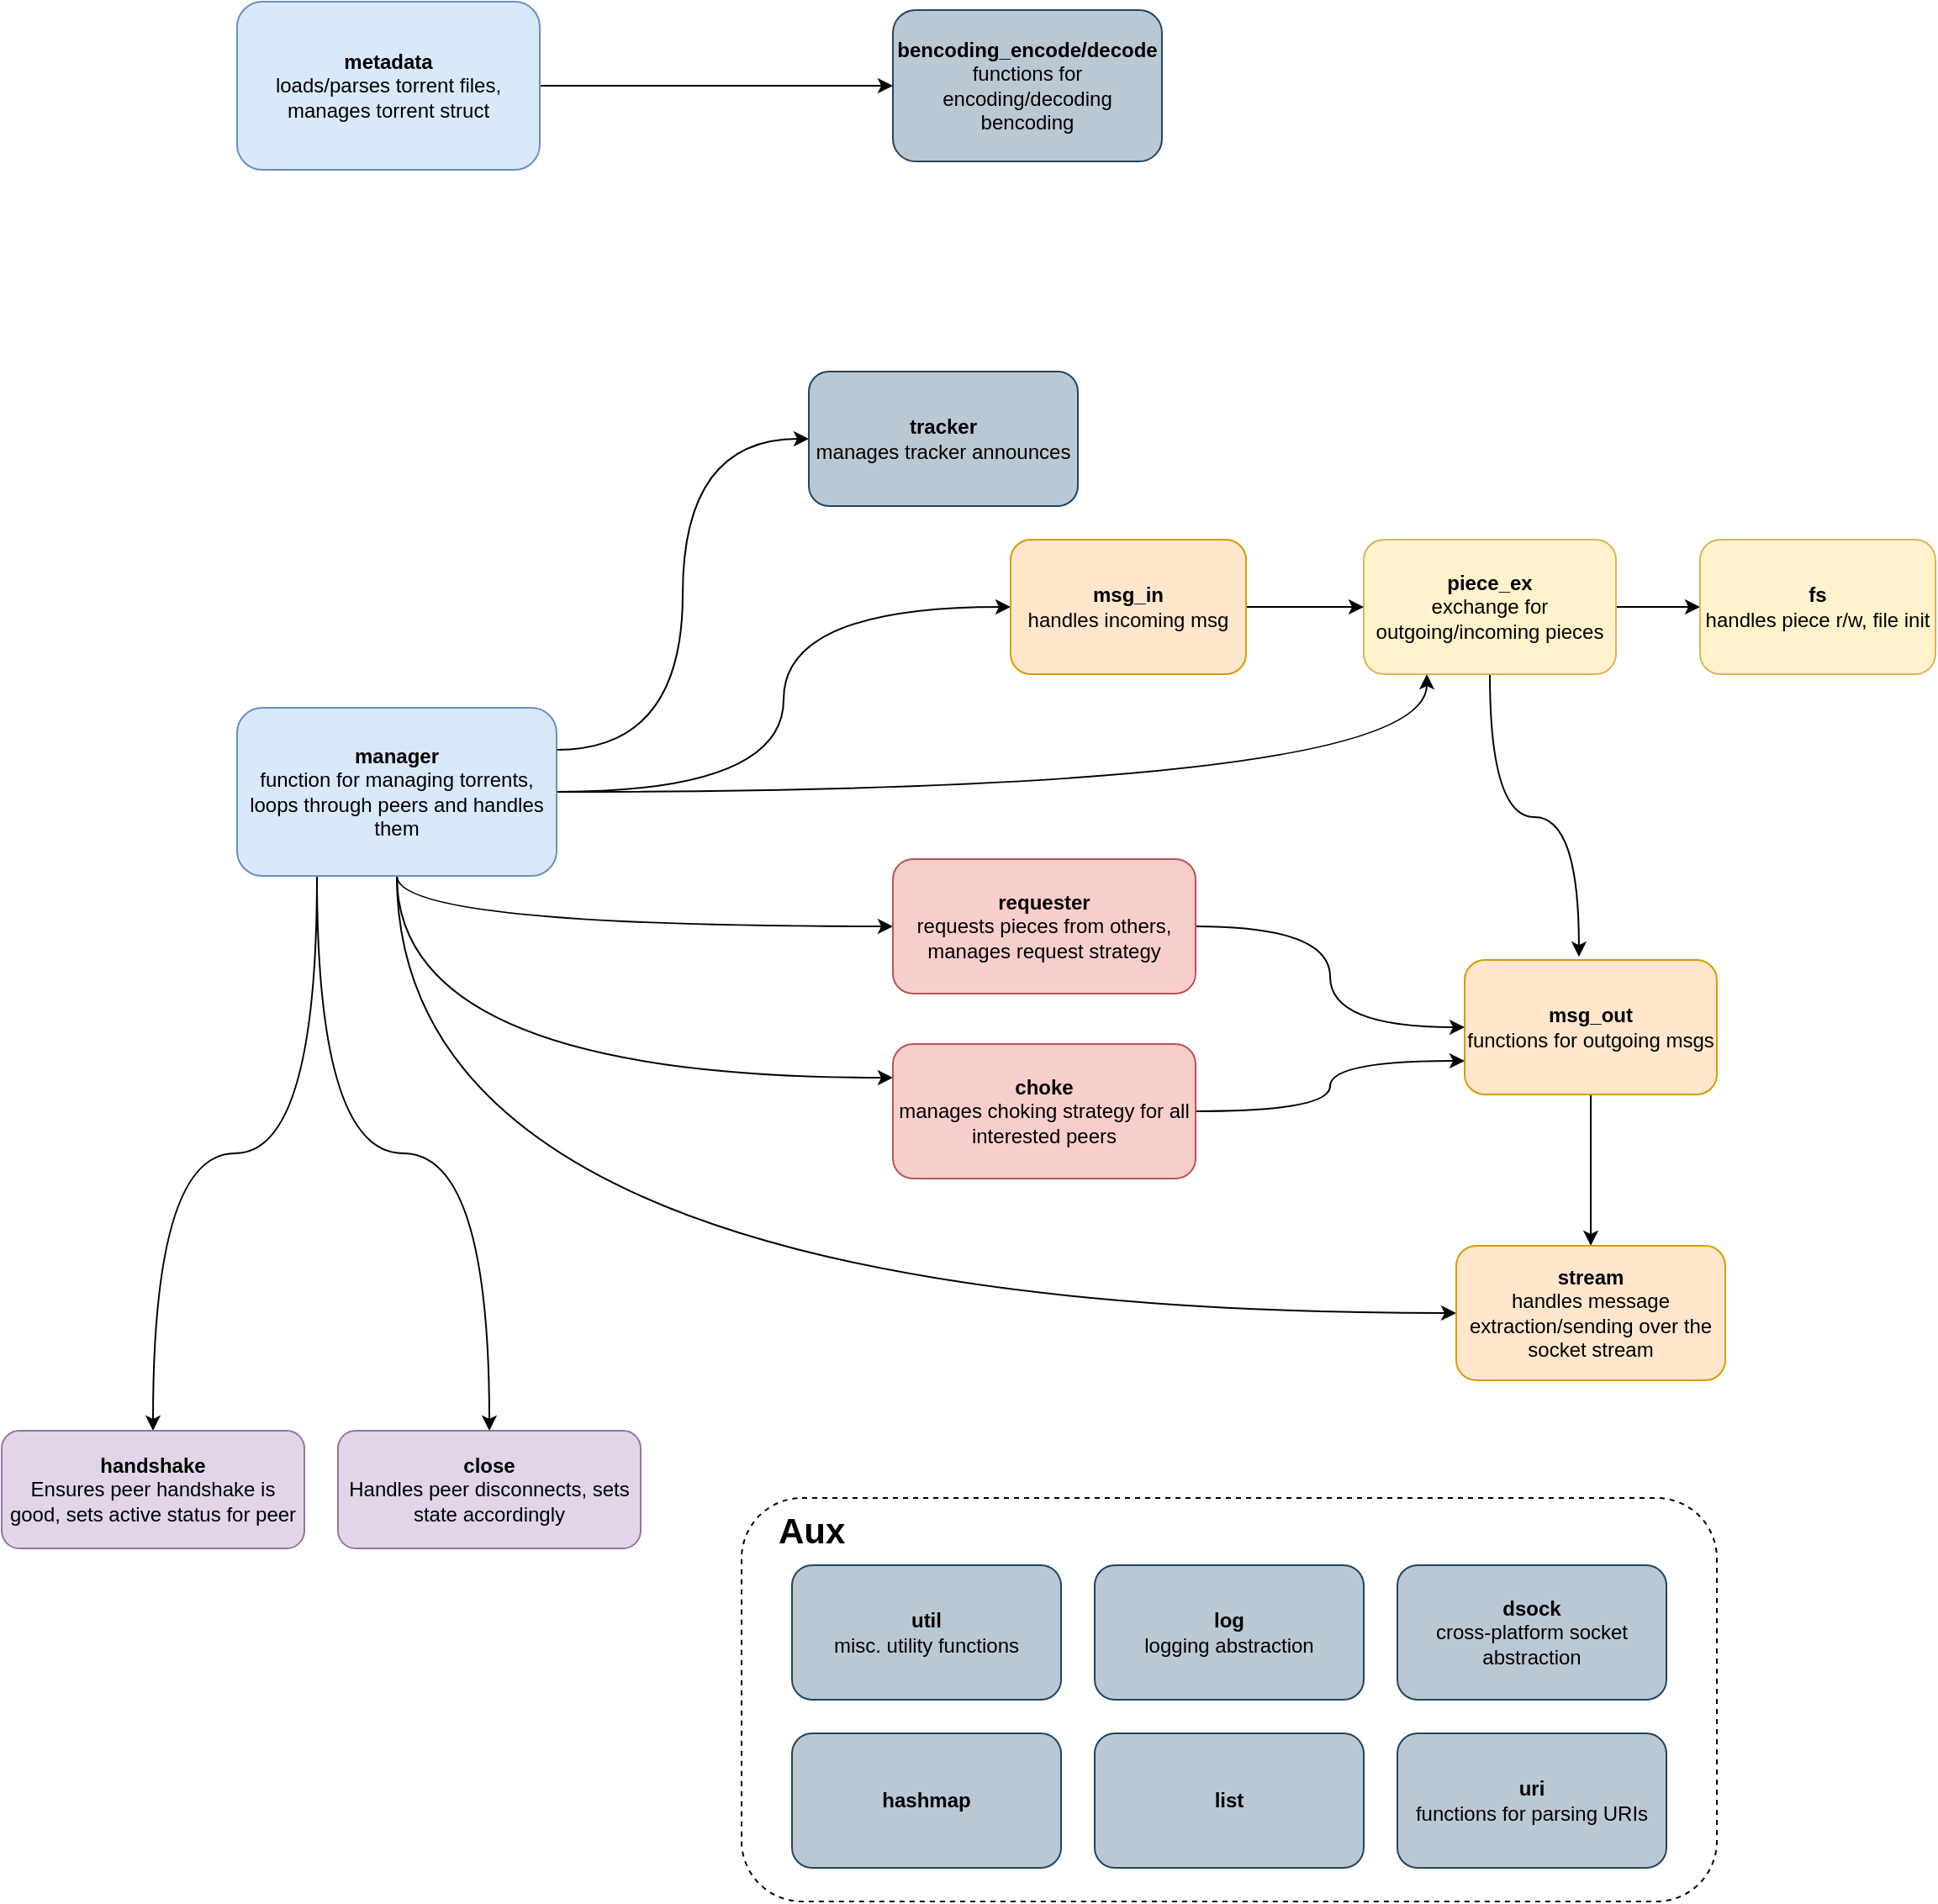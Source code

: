 <mxfile version="12.6.5" type="device"><diagram id="G88jtHUc8Qgc-hVZ2ZhV" name="Page-1"><mxGraphModel dx="2235" dy="1949" grid="1" gridSize="10" guides="1" tooltips="1" connect="1" arrows="1" fold="1" page="1" pageScale="1" pageWidth="850" pageHeight="1100" math="0" shadow="0"><root><mxCell id="0"/><mxCell id="1" parent="0"/><mxCell id="hsw60wnKdfUEq1B0rp3F-13" style="edgeStyle=orthogonalEdgeStyle;rounded=0;orthogonalLoop=1;jettySize=auto;html=1;exitX=1;exitY=0.5;exitDx=0;exitDy=0;entryX=0;entryY=0.5;entryDx=0;entryDy=0;" parent="1" source="hsw60wnKdfUEq1B0rp3F-1" target="hsw60wnKdfUEq1B0rp3F-4" edge="1"><mxGeometry relative="1" as="geometry"><Array as="points"><mxPoint x="110" y="20"/><mxPoint x="110" y="20"/></Array></mxGeometry></mxCell><mxCell id="hsw60wnKdfUEq1B0rp3F-1" value="&lt;b&gt;metadata&lt;/b&gt;&lt;br&gt;loads/parses torrent files, manages torrent struct" style="rounded=1;whiteSpace=wrap;html=1;fillColor=#dae8fc;strokeColor=#6c8ebf;" parent="1" vertex="1"><mxGeometry x="-170" y="-30" width="180" height="100" as="geometry"/></mxCell><mxCell id="hsw60wnKdfUEq1B0rp3F-10" style="edgeStyle=orthogonalEdgeStyle;rounded=0;orthogonalLoop=1;jettySize=auto;html=1;exitX=1;exitY=0.5;exitDx=0;exitDy=0;entryX=0;entryY=0.5;entryDx=0;entryDy=0;" parent="1" source="hsw60wnKdfUEq1B0rp3F-2" target="hsw60wnKdfUEq1B0rp3F-5" edge="1"><mxGeometry relative="1" as="geometry"/></mxCell><mxCell id="hsw60wnKdfUEq1B0rp3F-26" style="edgeStyle=orthogonalEdgeStyle;orthogonalLoop=1;jettySize=auto;html=1;exitX=0.5;exitY=1;exitDx=0;exitDy=0;entryX=0.453;entryY=-0.024;entryDx=0;entryDy=0;entryPerimeter=0;curved=1;" parent="1" source="hsw60wnKdfUEq1B0rp3F-2" target="hsw60wnKdfUEq1B0rp3F-11" edge="1"><mxGeometry relative="1" as="geometry"/></mxCell><mxCell id="hsw60wnKdfUEq1B0rp3F-2" value="&lt;b&gt;piece_ex&lt;/b&gt;&lt;br&gt;exchange for outgoing/incoming pieces" style="rounded=1;whiteSpace=wrap;html=1;fillColor=#fff2cc;strokeColor=#d6b656;" parent="1" vertex="1"><mxGeometry x="500" y="290" width="150" height="80" as="geometry"/></mxCell><mxCell id="hsw60wnKdfUEq1B0rp3F-14" style="edgeStyle=orthogonalEdgeStyle;orthogonalLoop=1;jettySize=auto;html=1;exitX=1;exitY=0.5;exitDx=0;exitDy=0;entryX=0;entryY=0.5;entryDx=0;entryDy=0;curved=1;" parent="1" source="hsw60wnKdfUEq1B0rp3F-3" target="hsw60wnKdfUEq1B0rp3F-6" edge="1"><mxGeometry relative="1" as="geometry"/></mxCell><mxCell id="hsw60wnKdfUEq1B0rp3F-27" style="edgeStyle=orthogonalEdgeStyle;orthogonalLoop=1;jettySize=auto;html=1;entryX=0.25;entryY=1;entryDx=0;entryDy=0;curved=1;" parent="1" source="hsw60wnKdfUEq1B0rp3F-3" target="hsw60wnKdfUEq1B0rp3F-2" edge="1"><mxGeometry relative="1" as="geometry"/></mxCell><mxCell id="hsw60wnKdfUEq1B0rp3F-29" style="edgeStyle=orthogonalEdgeStyle;orthogonalLoop=1;jettySize=auto;html=1;exitX=0.5;exitY=1;exitDx=0;exitDy=0;entryX=0;entryY=0.5;entryDx=0;entryDy=0;curved=1;" parent="1" source="hsw60wnKdfUEq1B0rp3F-3" target="hsw60wnKdfUEq1B0rp3F-28" edge="1"><mxGeometry relative="1" as="geometry"/></mxCell><mxCell id="2rkeuLy_s7UfR-Fh_WL8-1" style="edgeStyle=orthogonalEdgeStyle;curved=1;orthogonalLoop=1;jettySize=auto;html=1;exitX=0.25;exitY=1;exitDx=0;exitDy=0;" edge="1" parent="1" source="hsw60wnKdfUEq1B0rp3F-3" target="hsw60wnKdfUEq1B0rp3F-31"><mxGeometry relative="1" as="geometry"/></mxCell><mxCell id="2rkeuLy_s7UfR-Fh_WL8-3" style="edgeStyle=orthogonalEdgeStyle;curved=1;orthogonalLoop=1;jettySize=auto;html=1;exitX=0.25;exitY=1;exitDx=0;exitDy=0;entryX=0.5;entryY=0;entryDx=0;entryDy=0;" edge="1" parent="1" source="hsw60wnKdfUEq1B0rp3F-3" target="2rkeuLy_s7UfR-Fh_WL8-2"><mxGeometry relative="1" as="geometry"/></mxCell><mxCell id="2rkeuLy_s7UfR-Fh_WL8-5" style="edgeStyle=orthogonalEdgeStyle;curved=1;orthogonalLoop=1;jettySize=auto;html=1;exitX=0.5;exitY=1;exitDx=0;exitDy=0;entryX=0;entryY=0.25;entryDx=0;entryDy=0;" edge="1" parent="1" source="hsw60wnKdfUEq1B0rp3F-3" target="2rkeuLy_s7UfR-Fh_WL8-4"><mxGeometry relative="1" as="geometry"/></mxCell><mxCell id="2rkeuLy_s7UfR-Fh_WL8-11" style="edgeStyle=orthogonalEdgeStyle;curved=1;orthogonalLoop=1;jettySize=auto;html=1;exitX=0.5;exitY=1;exitDx=0;exitDy=0;entryX=0;entryY=0.5;entryDx=0;entryDy=0;" edge="1" parent="1" source="hsw60wnKdfUEq1B0rp3F-3" target="2rkeuLy_s7UfR-Fh_WL8-7"><mxGeometry relative="1" as="geometry"/></mxCell><mxCell id="2rkeuLy_s7UfR-Fh_WL8-18" style="edgeStyle=orthogonalEdgeStyle;curved=1;orthogonalLoop=1;jettySize=auto;html=1;exitX=1;exitY=0.25;exitDx=0;exitDy=0;entryX=0;entryY=0.5;entryDx=0;entryDy=0;" edge="1" parent="1" source="hsw60wnKdfUEq1B0rp3F-3" target="2rkeuLy_s7UfR-Fh_WL8-19"><mxGeometry relative="1" as="geometry"><mxPoint x="120" y="250" as="targetPoint"/></mxGeometry></mxCell><mxCell id="hsw60wnKdfUEq1B0rp3F-3" value="&lt;b&gt;manager&lt;/b&gt;&lt;br&gt;function for managing torrents,&lt;br&gt;loops through peers and handles them" style="rounded=1;whiteSpace=wrap;html=1;fillColor=#dae8fc;strokeColor=#6c8ebf;" parent="1" vertex="1"><mxGeometry x="-170" y="390" width="190" height="100" as="geometry"/></mxCell><mxCell id="hsw60wnKdfUEq1B0rp3F-4" value="&lt;b&gt;bencoding_encode/decode&lt;/b&gt;&lt;br&gt;functions for encoding/decoding bencoding" style="rounded=1;whiteSpace=wrap;html=1;fillColor=#bac8d3;strokeColor=#23445d;" parent="1" vertex="1"><mxGeometry x="220" y="-25" width="160" height="90" as="geometry"/></mxCell><mxCell id="hsw60wnKdfUEq1B0rp3F-5" value="&lt;b&gt;fs&lt;/b&gt;&lt;br&gt;handles piece r/w, file init" style="rounded=1;whiteSpace=wrap;html=1;fillColor=#fff2cc;strokeColor=#d6b656;" parent="1" vertex="1"><mxGeometry x="700" y="290" width="140" height="80" as="geometry"/></mxCell><mxCell id="hsw60wnKdfUEq1B0rp3F-9" style="edgeStyle=orthogonalEdgeStyle;rounded=0;orthogonalLoop=1;jettySize=auto;html=1;exitX=1;exitY=0.5;exitDx=0;exitDy=0;" parent="1" source="hsw60wnKdfUEq1B0rp3F-6" target="hsw60wnKdfUEq1B0rp3F-2" edge="1"><mxGeometry relative="1" as="geometry"/></mxCell><mxCell id="hsw60wnKdfUEq1B0rp3F-6" value="&lt;b&gt;msg_in&lt;/b&gt;&lt;br&gt;handles incoming msg" style="rounded=1;whiteSpace=wrap;html=1;fillColor=#ffe6cc;strokeColor=#d79b00;" parent="1" vertex="1"><mxGeometry x="290" y="290" width="140" height="80" as="geometry"/></mxCell><mxCell id="2rkeuLy_s7UfR-Fh_WL8-8" style="edgeStyle=orthogonalEdgeStyle;curved=1;orthogonalLoop=1;jettySize=auto;html=1;entryX=0.5;entryY=0;entryDx=0;entryDy=0;" edge="1" parent="1" source="hsw60wnKdfUEq1B0rp3F-11" target="2rkeuLy_s7UfR-Fh_WL8-7"><mxGeometry relative="1" as="geometry"/></mxCell><mxCell id="hsw60wnKdfUEq1B0rp3F-11" value="&lt;b&gt;msg_out&lt;br&gt;&lt;/b&gt;functions for outgoing msgs&lt;b&gt;&lt;br&gt;&lt;/b&gt;" style="rounded=1;whiteSpace=wrap;html=1;fillColor=#ffe6cc;strokeColor=#d79b00;" parent="1" vertex="1"><mxGeometry x="560" y="540" width="150" height="80" as="geometry"/></mxCell><mxCell id="hsw60wnKdfUEq1B0rp3F-30" style="edgeStyle=orthogonalEdgeStyle;orthogonalLoop=1;jettySize=auto;html=1;exitX=1;exitY=0.5;exitDx=0;exitDy=0;entryX=0;entryY=0.5;entryDx=0;entryDy=0;curved=1;" parent="1" source="hsw60wnKdfUEq1B0rp3F-28" target="hsw60wnKdfUEq1B0rp3F-11" edge="1"><mxGeometry relative="1" as="geometry"/></mxCell><mxCell id="hsw60wnKdfUEq1B0rp3F-28" value="&lt;b&gt;requester&lt;/b&gt;&lt;br&gt;requests pieces from others, manages request strategy" style="rounded=1;whiteSpace=wrap;html=1;fillColor=#f8cecc;strokeColor=#b85450;" parent="1" vertex="1"><mxGeometry x="220" y="480" width="180" height="80" as="geometry"/></mxCell><mxCell id="hsw60wnKdfUEq1B0rp3F-31" value="&lt;b&gt;handshake&lt;/b&gt;&lt;br&gt;Ensures peer handshake is good, sets active status for peer" style="rounded=1;whiteSpace=wrap;html=1;fillColor=#e1d5e7;strokeColor=#9673a6;" parent="1" vertex="1"><mxGeometry x="-310" y="820" width="180" height="70" as="geometry"/></mxCell><mxCell id="2rkeuLy_s7UfR-Fh_WL8-2" value="&lt;b&gt;close&lt;/b&gt;&lt;br&gt;Handles peer disconnects, sets state accordingly" style="rounded=1;whiteSpace=wrap;html=1;fillColor=#e1d5e7;strokeColor=#9673a6;" vertex="1" parent="1"><mxGeometry x="-110" y="820" width="180" height="70" as="geometry"/></mxCell><mxCell id="2rkeuLy_s7UfR-Fh_WL8-6" style="edgeStyle=orthogonalEdgeStyle;curved=1;orthogonalLoop=1;jettySize=auto;html=1;exitX=1;exitY=0.5;exitDx=0;exitDy=0;entryX=0;entryY=0.75;entryDx=0;entryDy=0;" edge="1" parent="1" source="2rkeuLy_s7UfR-Fh_WL8-4" target="hsw60wnKdfUEq1B0rp3F-11"><mxGeometry relative="1" as="geometry"/></mxCell><mxCell id="2rkeuLy_s7UfR-Fh_WL8-4" value="&lt;b&gt;choke&lt;/b&gt;&lt;br&gt;manages choking strategy for all interested peers" style="rounded=1;whiteSpace=wrap;html=1;fillColor=#f8cecc;strokeColor=#b85450;" vertex="1" parent="1"><mxGeometry x="220" y="590" width="180" height="80" as="geometry"/></mxCell><mxCell id="2rkeuLy_s7UfR-Fh_WL8-7" value="&lt;b&gt;stream&lt;/b&gt;&lt;br&gt;handles message extraction/sending over the socket stream" style="rounded=1;whiteSpace=wrap;html=1;fillColor=#ffe6cc;strokeColor=#d79b00;" vertex="1" parent="1"><mxGeometry x="555" y="710" width="160" height="80" as="geometry"/></mxCell><mxCell id="2rkeuLy_s7UfR-Fh_WL8-12" value="&amp;nbsp; &amp;nbsp; &amp;nbsp;&amp;nbsp;&lt;font style=&quot;font-size: 21px&quot;&gt;&lt;b&gt;Aux&lt;/b&gt;&lt;/font&gt;" style="rounded=1;whiteSpace=wrap;html=1;dashed=1;verticalAlign=top;align=left;" vertex="1" parent="1"><mxGeometry x="130" y="860" width="580" height="240" as="geometry"/></mxCell><mxCell id="2rkeuLy_s7UfR-Fh_WL8-13" value="&lt;b&gt;util&lt;/b&gt;&lt;br&gt;misc. utility functions" style="rounded=1;whiteSpace=wrap;html=1;align=center;fillColor=#bac8d3;strokeColor=#23445d;" vertex="1" parent="1"><mxGeometry x="160" y="900" width="160" height="80" as="geometry"/></mxCell><mxCell id="2rkeuLy_s7UfR-Fh_WL8-14" value="&lt;b&gt;log&lt;/b&gt;&lt;br&gt;logging abstraction" style="rounded=1;whiteSpace=wrap;html=1;align=center;fillColor=#bac8d3;strokeColor=#23445d;" vertex="1" parent="1"><mxGeometry x="340" y="900" width="160" height="80" as="geometry"/></mxCell><mxCell id="2rkeuLy_s7UfR-Fh_WL8-15" value="&lt;b&gt;dsock&lt;/b&gt;&lt;br&gt;cross-platform socket abstraction" style="rounded=1;whiteSpace=wrap;html=1;align=center;fillColor=#bac8d3;strokeColor=#23445d;" vertex="1" parent="1"><mxGeometry x="520" y="900" width="160" height="80" as="geometry"/></mxCell><mxCell id="2rkeuLy_s7UfR-Fh_WL8-17" value="&lt;b&gt;uri&lt;/b&gt;&lt;br&gt;functions for parsing URIs" style="rounded=1;whiteSpace=wrap;html=1;align=center;fillColor=#bac8d3;strokeColor=#23445d;" vertex="1" parent="1"><mxGeometry x="520" y="1000" width="160" height="80" as="geometry"/></mxCell><mxCell id="2rkeuLy_s7UfR-Fh_WL8-19" value="&lt;b&gt;tracker&lt;/b&gt;&lt;br&gt;manages tracker announces" style="rounded=1;whiteSpace=wrap;html=1;align=center;fillColor=#bac8d3;strokeColor=#23445d;" vertex="1" parent="1"><mxGeometry x="170" y="190" width="160" height="80" as="geometry"/></mxCell><mxCell id="2rkeuLy_s7UfR-Fh_WL8-20" value="&lt;b&gt;hashmap&lt;/b&gt;" style="rounded=1;whiteSpace=wrap;html=1;align=center;fillColor=#bac8d3;strokeColor=#23445d;" vertex="1" parent="1"><mxGeometry x="160" y="1000" width="160" height="80" as="geometry"/></mxCell><mxCell id="2rkeuLy_s7UfR-Fh_WL8-21" value="&lt;b&gt;list&lt;/b&gt;" style="rounded=1;whiteSpace=wrap;html=1;align=center;fillColor=#bac8d3;strokeColor=#23445d;" vertex="1" parent="1"><mxGeometry x="340" y="1000" width="160" height="80" as="geometry"/></mxCell></root></mxGraphModel></diagram></mxfile>